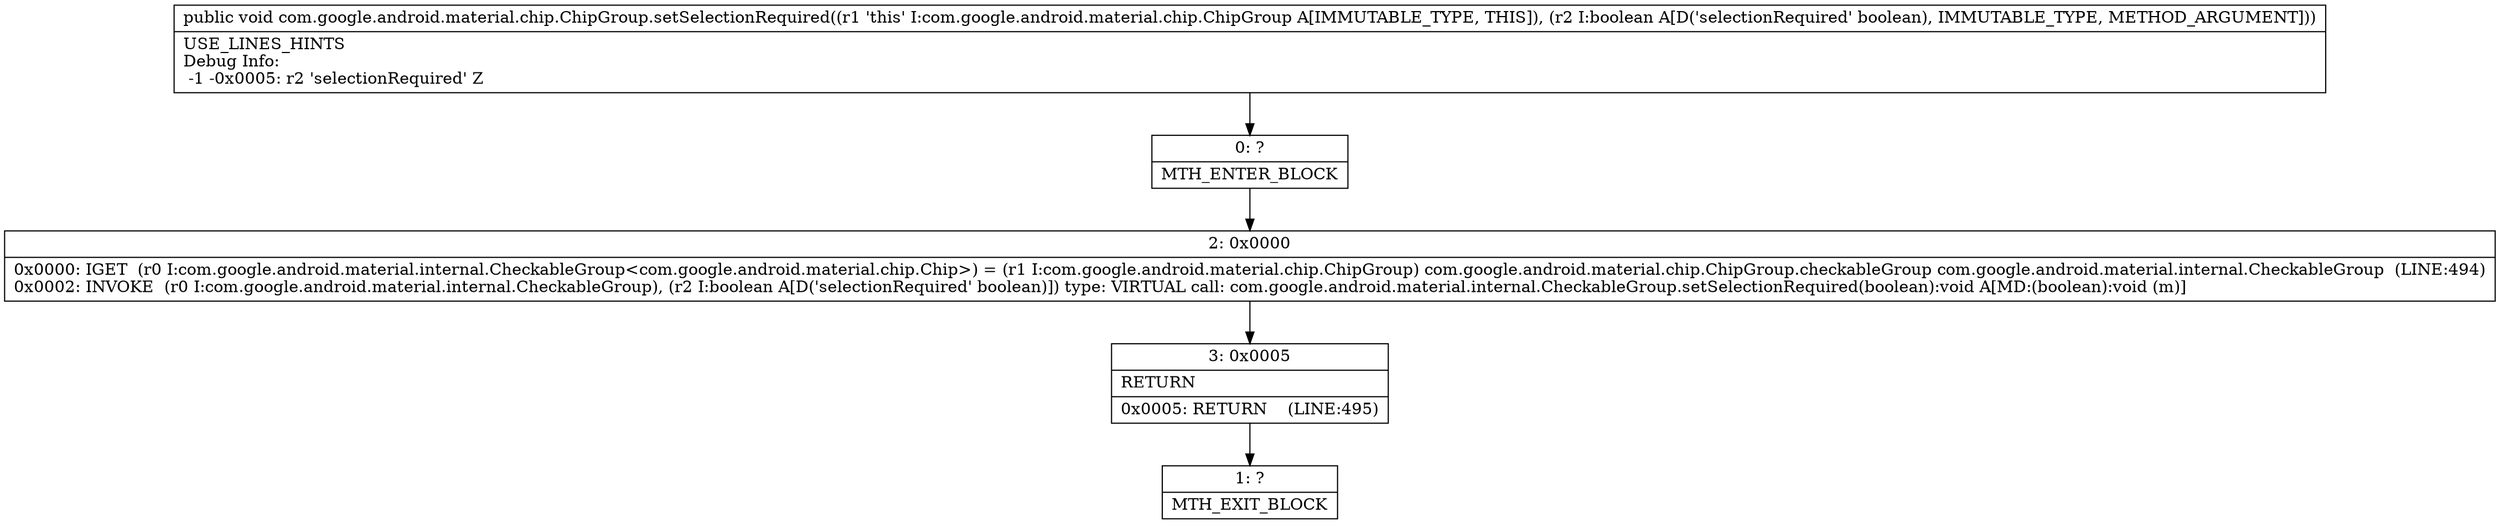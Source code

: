 digraph "CFG forcom.google.android.material.chip.ChipGroup.setSelectionRequired(Z)V" {
Node_0 [shape=record,label="{0\:\ ?|MTH_ENTER_BLOCK\l}"];
Node_2 [shape=record,label="{2\:\ 0x0000|0x0000: IGET  (r0 I:com.google.android.material.internal.CheckableGroup\<com.google.android.material.chip.Chip\>) = (r1 I:com.google.android.material.chip.ChipGroup) com.google.android.material.chip.ChipGroup.checkableGroup com.google.android.material.internal.CheckableGroup  (LINE:494)\l0x0002: INVOKE  (r0 I:com.google.android.material.internal.CheckableGroup), (r2 I:boolean A[D('selectionRequired' boolean)]) type: VIRTUAL call: com.google.android.material.internal.CheckableGroup.setSelectionRequired(boolean):void A[MD:(boolean):void (m)]\l}"];
Node_3 [shape=record,label="{3\:\ 0x0005|RETURN\l|0x0005: RETURN    (LINE:495)\l}"];
Node_1 [shape=record,label="{1\:\ ?|MTH_EXIT_BLOCK\l}"];
MethodNode[shape=record,label="{public void com.google.android.material.chip.ChipGroup.setSelectionRequired((r1 'this' I:com.google.android.material.chip.ChipGroup A[IMMUTABLE_TYPE, THIS]), (r2 I:boolean A[D('selectionRequired' boolean), IMMUTABLE_TYPE, METHOD_ARGUMENT]))  | USE_LINES_HINTS\lDebug Info:\l  \-1 \-0x0005: r2 'selectionRequired' Z\l}"];
MethodNode -> Node_0;Node_0 -> Node_2;
Node_2 -> Node_3;
Node_3 -> Node_1;
}

